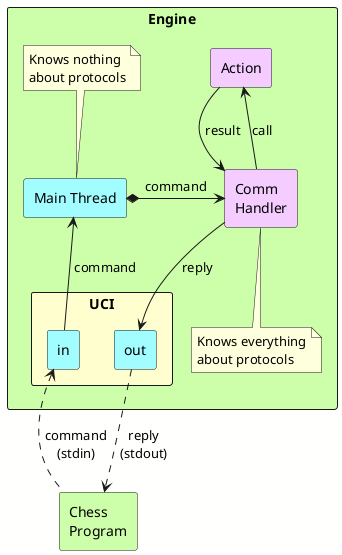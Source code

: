 @startuml comm_threads
skinparam shadowing false
skinparam componentStyle rectangle
skinparam backgroundColor #FFFFFE

hide empty methods
hide empty members

component "Engine" as Engine #cdffab {
    note "Knows nothing\nabout protocols" as n1
    note "Knows everything\nabout protocols" as n2

    component "Main Thread" as Main #a1fdff
    component "Comm\nHandler" as Handler #f5ccff
    component "Action" as Action #f5ccff
    component "UCI" as Uci #fefece {
        component "out" as Out #a1fdff
        component "in" as In #a1fdff
    }
}
component "Chess\nProgram" as GUI #cdffab

Main *-right-> Handler : command
Handler -up-> Action : call
Handler <-up- Action : " result"
Handler --> Out : reply
Main <-- In : " command"
In <.. GUI : "command\n(stdin)"
Out ..> GUI : "reply\n(stdout)"

Main .up. n1
Handler .. n2
@enduml